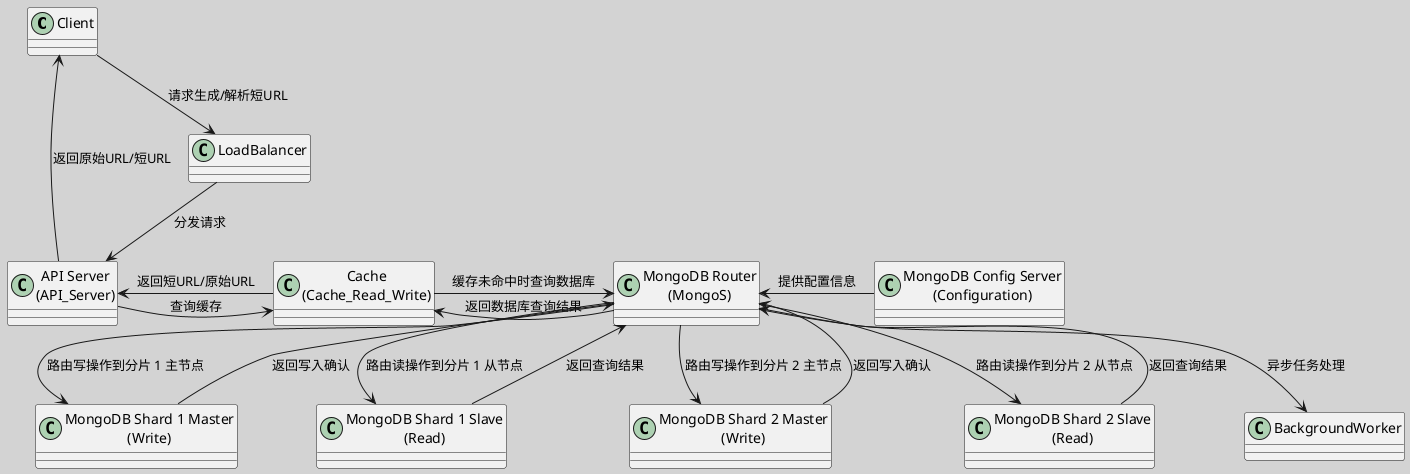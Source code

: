 @startuml
skinparam backgroundColor #D3D3D3
!define RECTANGLE class

RECTANGLE Client
RECTANGLE LoadBalancer
RECTANGLE "API Server\n(API_Server)" as API_Server
RECTANGLE "Cache\n(Cache_Read_Write)" as Cache_Read_Write
RECTANGLE "MongoDB Shard 1 Master\n(Write)" as MongoDB_Shard_1_Master
RECTANGLE "MongoDB Shard 1 Slave\n(Read)" as MongoDB_Shard_1_Slave
RECTANGLE "MongoDB Shard 2 Master\n(Write)" as MongoDB_Shard_2_Master
RECTANGLE "MongoDB Shard 2 Slave\n(Read)" as MongoDB_Shard_2_Slave
RECTANGLE "MongoDB Config Server\n(Configuration)" as MongoDB_Config
RECTANGLE "MongoDB Router\n(MongoS)" as MongoDB_Router
RECTANGLE BackgroundWorker

Client -down-> LoadBalancer : 请求生成/解析短URL
LoadBalancer -down-> API_Server : 分发请求
API_Server -right-> Cache_Read_Write : 查询缓存
Cache_Read_Write -right-> MongoDB_Router : 缓存未命中时查询数据库
MongoDB_Router -down-> MongoDB_Shard_1_Master : 路由写操作到分片 1 主节点
MongoDB_Router -down-> MongoDB_Shard_1_Slave : 路由读操作到分片 1 从节点
MongoDB_Router -down-> MongoDB_Shard_2_Master : 路由写操作到分片 2 主节点
MongoDB_Router -down-> MongoDB_Shard_2_Slave : 路由读操作到分片 2 从节点
MongoDB_Shard_1_Master -up-> MongoDB_Router : 返回写入确认
MongoDB_Shard_1_Slave -up-> MongoDB_Router : 返回查询结果
MongoDB_Shard_2_Master -up-> MongoDB_Router : 返回写入确认
MongoDB_Shard_2_Slave -up-> MongoDB_Router : 返回查询结果
MongoDB_Router -up-> Cache_Read_Write : 返回数据库查询结果
Cache_Read_Write -up-> API_Server : 返回短URL/原始URL
API_Server -up-> Client : 返回原始URL/短URL
MongoDB_Config -left-> MongoDB_Router : 提供配置信息
MongoDB_Router -down-> BackgroundWorker : 异步任务处理

@enduml
